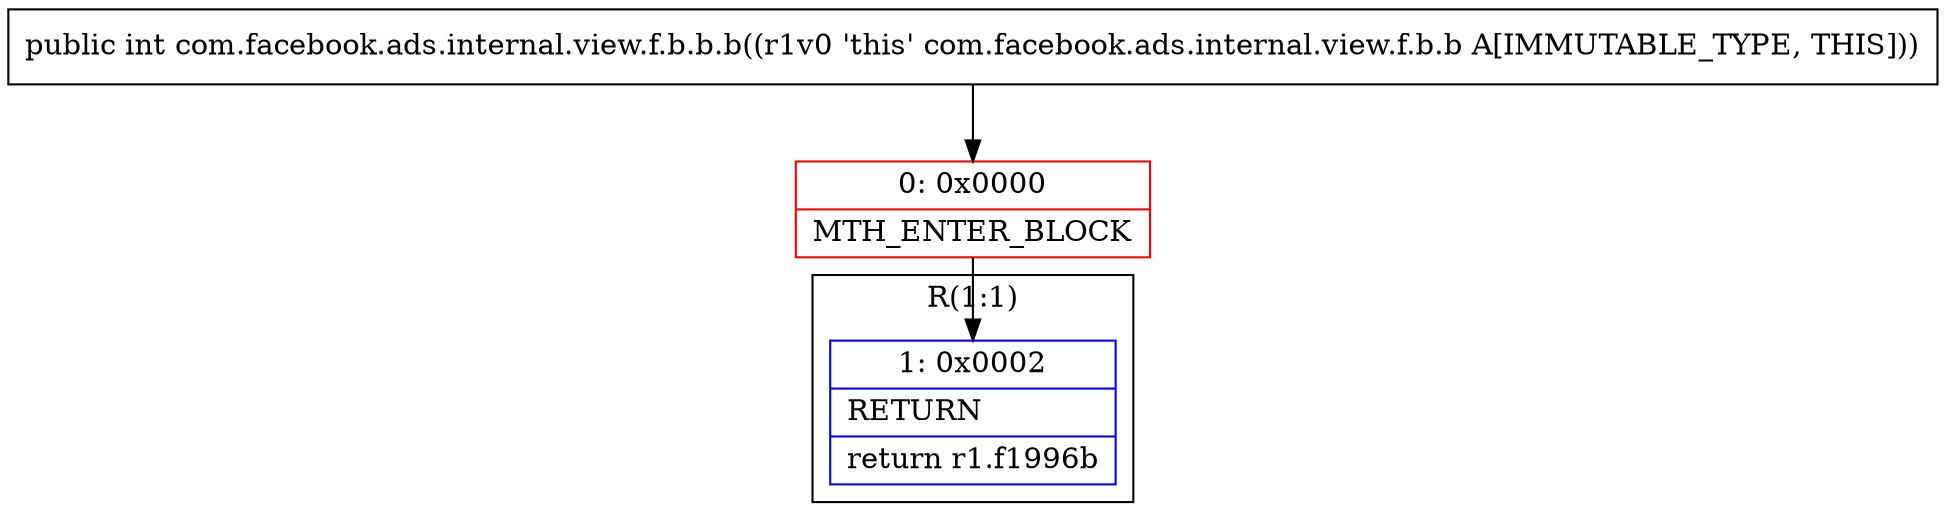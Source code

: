 digraph "CFG forcom.facebook.ads.internal.view.f.b.b.b()I" {
subgraph cluster_Region_472043106 {
label = "R(1:1)";
node [shape=record,color=blue];
Node_1 [shape=record,label="{1\:\ 0x0002|RETURN\l|return r1.f1996b\l}"];
}
Node_0 [shape=record,color=red,label="{0\:\ 0x0000|MTH_ENTER_BLOCK\l}"];
MethodNode[shape=record,label="{public int com.facebook.ads.internal.view.f.b.b.b((r1v0 'this' com.facebook.ads.internal.view.f.b.b A[IMMUTABLE_TYPE, THIS])) }"];
MethodNode -> Node_0;
Node_0 -> Node_1;
}

